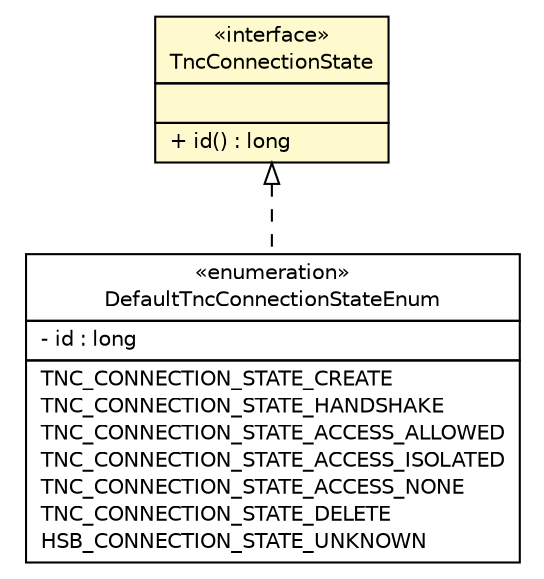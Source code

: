 #!/usr/local/bin/dot
#
# Class diagram 
# Generated by UMLGraph version R5_6 (http://www.umlgraph.org/)
#

digraph G {
	edge [fontname="Helvetica",fontsize=10,labelfontname="Helvetica",labelfontsize=10];
	node [fontname="Helvetica",fontsize=10,shape=plaintext];
	nodesep=0.25;
	ranksep=0.5;
	// de.hsbremen.tc.tnc.connection.DefaultTncConnectionStateEnum
	c1064 [label=<<table title="de.hsbremen.tc.tnc.connection.DefaultTncConnectionStateEnum" border="0" cellborder="1" cellspacing="0" cellpadding="2" port="p" href="./DefaultTncConnectionStateEnum.html">
		<tr><td><table border="0" cellspacing="0" cellpadding="1">
<tr><td align="center" balign="center"> &#171;enumeration&#187; </td></tr>
<tr><td align="center" balign="center"> DefaultTncConnectionStateEnum </td></tr>
		</table></td></tr>
		<tr><td><table border="0" cellspacing="0" cellpadding="1">
<tr><td align="left" balign="left"> - id : long </td></tr>
		</table></td></tr>
		<tr><td><table border="0" cellspacing="0" cellpadding="1">
<tr><td align="left" balign="left"> TNC_CONNECTION_STATE_CREATE </td></tr>
<tr><td align="left" balign="left"> TNC_CONNECTION_STATE_HANDSHAKE </td></tr>
<tr><td align="left" balign="left"> TNC_CONNECTION_STATE_ACCESS_ALLOWED </td></tr>
<tr><td align="left" balign="left"> TNC_CONNECTION_STATE_ACCESS_ISOLATED </td></tr>
<tr><td align="left" balign="left"> TNC_CONNECTION_STATE_ACCESS_NONE </td></tr>
<tr><td align="left" balign="left"> TNC_CONNECTION_STATE_DELETE </td></tr>
<tr><td align="left" balign="left"> HSB_CONNECTION_STATE_UNKNOWN </td></tr>
		</table></td></tr>
		</table>>, URL="./DefaultTncConnectionStateEnum.html", fontname="Helvetica", fontcolor="black", fontsize=10.0];
	// de.hsbremen.tc.tnc.connection.TncConnectionState
	c1065 [label=<<table title="de.hsbremen.tc.tnc.connection.TncConnectionState" border="0" cellborder="1" cellspacing="0" cellpadding="2" port="p" bgcolor="lemonChiffon" href="./TncConnectionState.html">
		<tr><td><table border="0" cellspacing="0" cellpadding="1">
<tr><td align="center" balign="center"> &#171;interface&#187; </td></tr>
<tr><td align="center" balign="center"> TncConnectionState </td></tr>
		</table></td></tr>
		<tr><td><table border="0" cellspacing="0" cellpadding="1">
<tr><td align="left" balign="left">  </td></tr>
		</table></td></tr>
		<tr><td><table border="0" cellspacing="0" cellpadding="1">
<tr><td align="left" balign="left"> + id() : long </td></tr>
		</table></td></tr>
		</table>>, URL="./TncConnectionState.html", fontname="Helvetica", fontcolor="black", fontsize=10.0];
	//de.hsbremen.tc.tnc.connection.DefaultTncConnectionStateEnum implements de.hsbremen.tc.tnc.connection.TncConnectionState
	c1065:p -> c1064:p [dir=back,arrowtail=empty,style=dashed];
}

